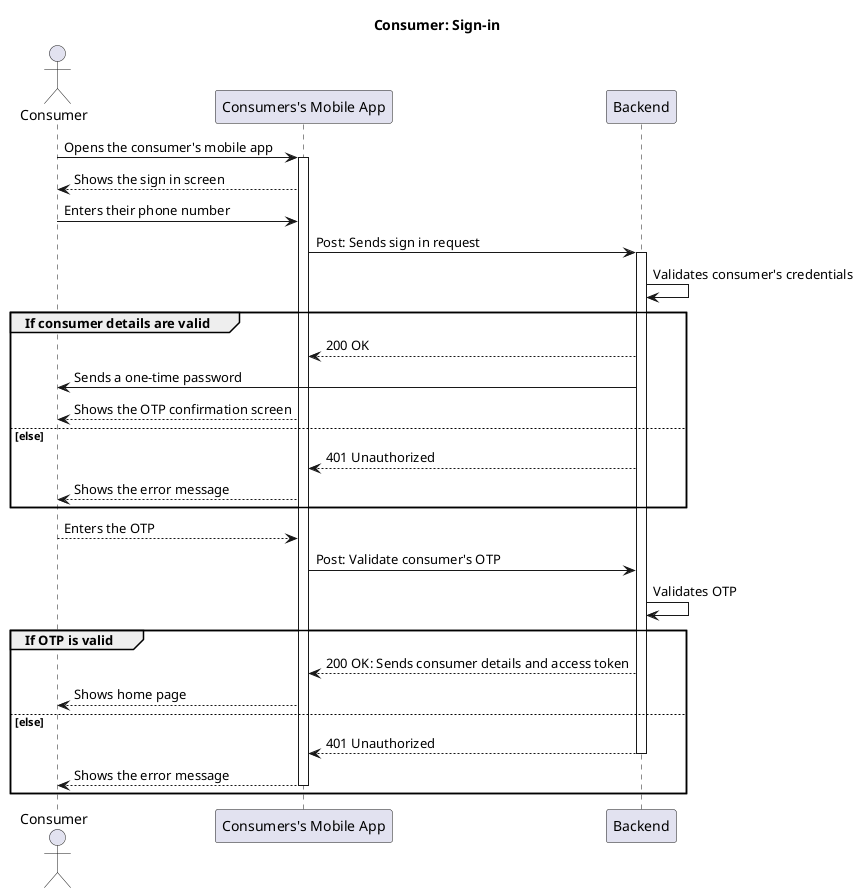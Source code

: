 @startuml

title "Consumer: Sign-in"

actor Consumer as C

participant "Consumers's Mobile App" as App
participant Backend

C -> App ++: Opens the consumer's mobile app
C <-- App: Shows the sign in screen
C -> App: Enters their phone number
App -> Backend ++: Post: Sends sign in request
Backend -> Backend: Validates consumer's credentials

group If consumer details are valid
  App <-- Backend: 200 OK
  C <- Backend: Sends a one-time password
  C <-- App: Shows the OTP confirmation screen
else else
  App <-- Backend: 401 Unauthorized
  C <-- App: Shows the error message
end
C --> App: Enters the OTP
App -> Backend: Post: Validate consumer's OTP
Backend -> Backend: Validates OTP
group If OTP is valid
  App <-- Backend: 200 OK: Sends consumer details and access token
  C <-- App: Shows home page
else else
  App <-- Backend --: 401 Unauthorized
  C <-- App --: Shows the error message
end

@enduml
